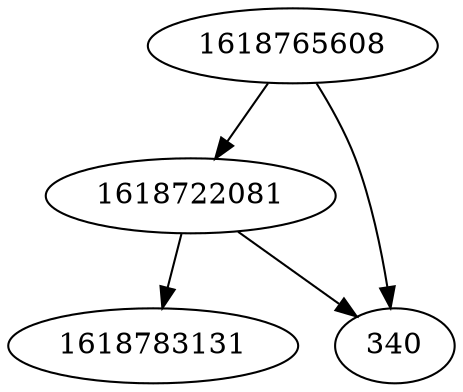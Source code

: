 strict digraph  {
1618765608;
1618722081;
1618783131;
340;
1618765608 -> 1618722081;
1618765608 -> 340;
1618722081 -> 1618783131;
1618722081 -> 340;
}
